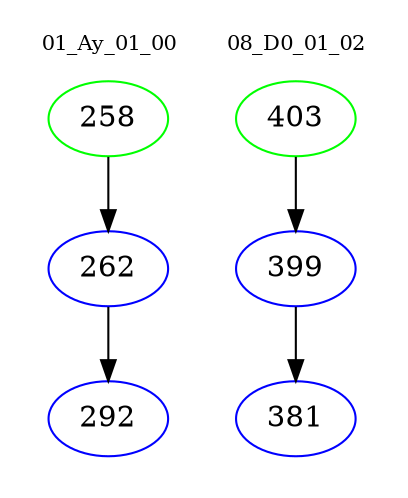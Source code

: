 digraph{
subgraph cluster_0 {
color = white
label = "01_Ay_01_00";
fontsize=10;
T0_258 [label="258", color="green"]
T0_258 -> T0_262 [color="black"]
T0_262 [label="262", color="blue"]
T0_262 -> T0_292 [color="black"]
T0_292 [label="292", color="blue"]
}
subgraph cluster_1 {
color = white
label = "08_D0_01_02";
fontsize=10;
T1_403 [label="403", color="green"]
T1_403 -> T1_399 [color="black"]
T1_399 [label="399", color="blue"]
T1_399 -> T1_381 [color="black"]
T1_381 [label="381", color="blue"]
}
}

